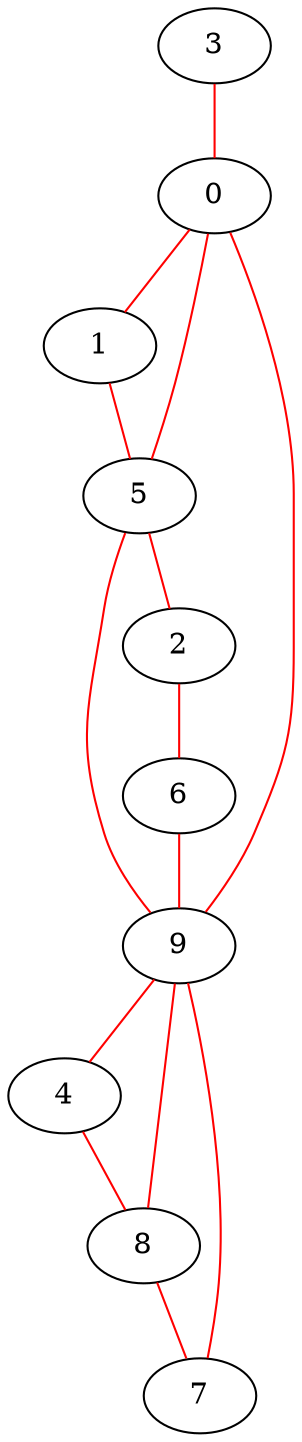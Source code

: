 graph Egraph_2{
	3 -- 0[color=red];
	0 -- 1[color=red];
	1 -- 5[color=red];
	5 -- 9[color=red];
	9 -- 0[color=red];
	0 -- 5[color=red];
	5 -- 2[color=red];
	2 -- 6[color=red];
	6 -- 9[color=red];
	9 -- 4[color=red];
	4 -- 8[color=red];
	8 -- 7[color=red];
	7 -- 9[color=red];
	9 -- 8[color=red];
	9
}
